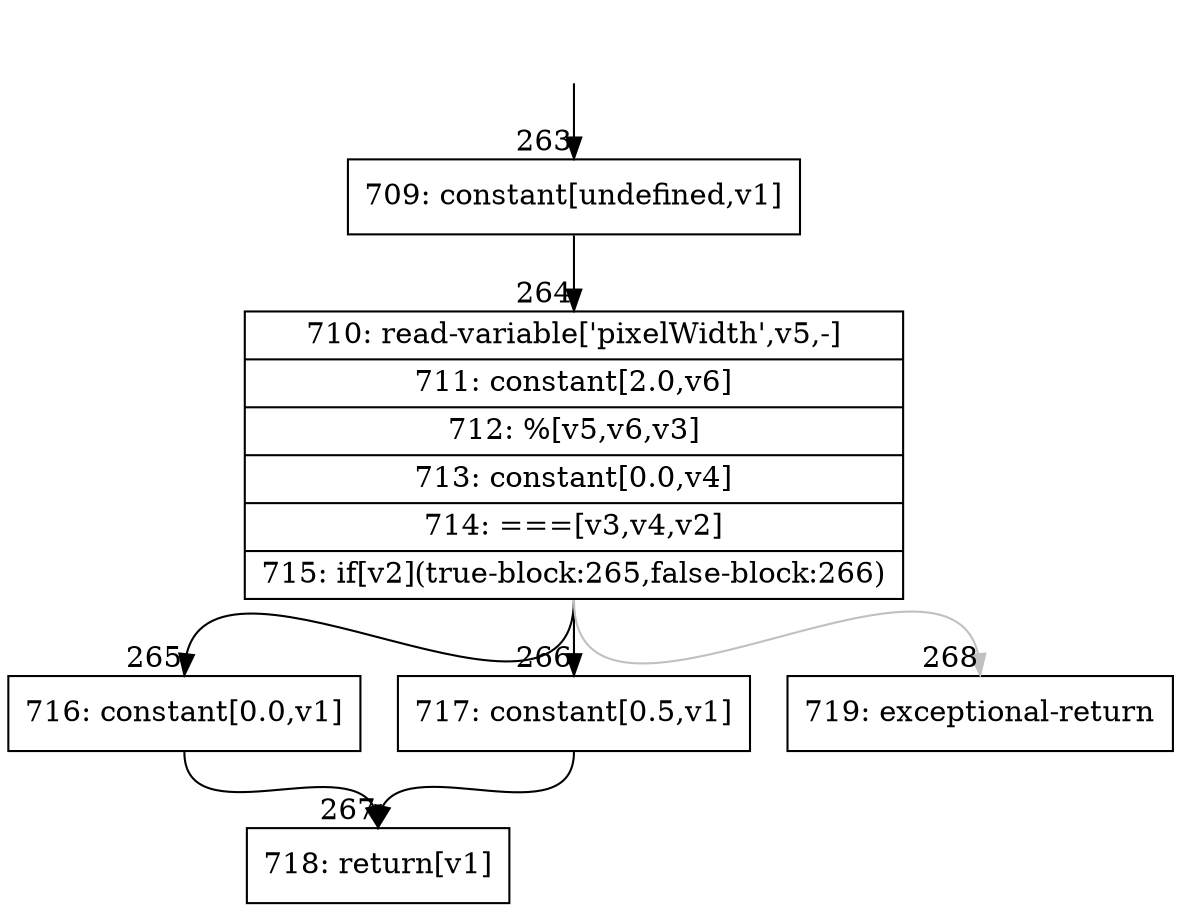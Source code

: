digraph {
rankdir="TD"
BB_entry32[shape=none,label=""];
BB_entry32 -> BB263 [tailport=s, headport=n, headlabel="    263"]
BB263 [shape=record label="{709: constant[undefined,v1]}" ] 
BB263 -> BB264 [tailport=s, headport=n, headlabel="      264"]
BB264 [shape=record label="{710: read-variable['pixelWidth',v5,-]|711: constant[2.0,v6]|712: %[v5,v6,v3]|713: constant[0.0,v4]|714: ===[v3,v4,v2]|715: if[v2](true-block:265,false-block:266)}" ] 
BB264 -> BB265 [tailport=s, headport=n, headlabel="      265"]
BB264 -> BB266 [tailport=s, headport=n, headlabel="      266"]
BB264 -> BB268 [tailport=s, headport=n, color=gray, headlabel="      268"]
BB265 [shape=record label="{716: constant[0.0,v1]}" ] 
BB265 -> BB267 [tailport=s, headport=n, headlabel="      267"]
BB266 [shape=record label="{717: constant[0.5,v1]}" ] 
BB266 -> BB267 [tailport=s, headport=n]
BB267 [shape=record label="{718: return[v1]}" ] 
BB268 [shape=record label="{719: exceptional-return}" ] 
//#$~ 360
}
